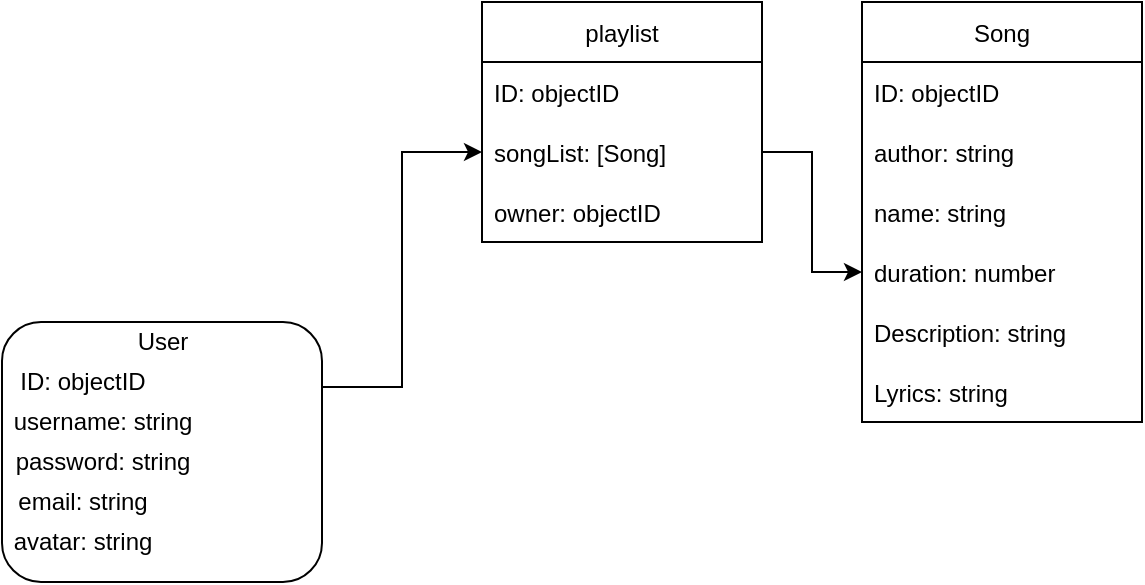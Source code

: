 <mxfile version="18.0.2" type="github">
  <diagram id="zCo9Kmn1e48YX9KFyAF7" name="Page-1">
    <mxGraphModel dx="1778" dy="953" grid="1" gridSize="10" guides="1" tooltips="1" connect="1" arrows="1" fold="1" page="1" pageScale="1" pageWidth="827" pageHeight="1169" math="0" shadow="0">
      <root>
        <mxCell id="0" />
        <mxCell id="1" parent="0" />
        <mxCell id="CPYG3_10rCzEn9R_F4MK-38" style="edgeStyle=orthogonalEdgeStyle;rounded=0;orthogonalLoop=1;jettySize=auto;html=1;exitX=1;exitY=0.25;exitDx=0;exitDy=0;entryX=0;entryY=0.5;entryDx=0;entryDy=0;" edge="1" parent="1" source="CPYG3_10rCzEn9R_F4MK-1" target="CPYG3_10rCzEn9R_F4MK-36">
          <mxGeometry relative="1" as="geometry" />
        </mxCell>
        <mxCell id="CPYG3_10rCzEn9R_F4MK-1" value="" style="rounded=1;whiteSpace=wrap;html=1;" vertex="1" parent="1">
          <mxGeometry x="160" y="240" width="160" height="130" as="geometry" />
        </mxCell>
        <mxCell id="CPYG3_10rCzEn9R_F4MK-2" value="User" style="text;html=1;align=center;verticalAlign=middle;resizable=0;points=[];autosize=1;strokeColor=none;fillColor=none;" vertex="1" parent="1">
          <mxGeometry x="220" y="240" width="40" height="20" as="geometry" />
        </mxCell>
        <mxCell id="CPYG3_10rCzEn9R_F4MK-3" value="ID: objectID" style="text;html=1;align=center;verticalAlign=middle;resizable=0;points=[];autosize=1;strokeColor=none;fillColor=none;" vertex="1" parent="1">
          <mxGeometry x="160" y="260" width="80" height="20" as="geometry" />
        </mxCell>
        <mxCell id="CPYG3_10rCzEn9R_F4MK-6" value="username: string" style="text;html=1;align=center;verticalAlign=middle;resizable=0;points=[];autosize=1;strokeColor=none;fillColor=none;" vertex="1" parent="1">
          <mxGeometry x="160" y="280" width="100" height="20" as="geometry" />
        </mxCell>
        <mxCell id="CPYG3_10rCzEn9R_F4MK-7" value="password: string" style="text;html=1;align=center;verticalAlign=middle;resizable=0;points=[];autosize=1;strokeColor=none;fillColor=none;" vertex="1" parent="1">
          <mxGeometry x="160" y="300" width="100" height="20" as="geometry" />
        </mxCell>
        <mxCell id="CPYG3_10rCzEn9R_F4MK-8" value="email: string" style="text;html=1;align=center;verticalAlign=middle;resizable=0;points=[];autosize=1;strokeColor=none;fillColor=none;" vertex="1" parent="1">
          <mxGeometry x="160" y="320" width="80" height="20" as="geometry" />
        </mxCell>
        <mxCell id="CPYG3_10rCzEn9R_F4MK-9" value="avatar: string" style="text;html=1;align=center;verticalAlign=middle;resizable=0;points=[];autosize=1;strokeColor=none;fillColor=none;" vertex="1" parent="1">
          <mxGeometry x="160" y="340" width="80" height="20" as="geometry" />
        </mxCell>
        <mxCell id="CPYG3_10rCzEn9R_F4MK-34" value="playlist" style="swimlane;fontStyle=0;childLayout=stackLayout;horizontal=1;startSize=30;horizontalStack=0;resizeParent=1;resizeParentMax=0;resizeLast=0;collapsible=1;marginBottom=0;" vertex="1" parent="1">
          <mxGeometry x="400" y="80" width="140" height="120" as="geometry" />
        </mxCell>
        <mxCell id="CPYG3_10rCzEn9R_F4MK-35" value="ID: objectID" style="text;strokeColor=none;fillColor=none;align=left;verticalAlign=middle;spacingLeft=4;spacingRight=4;overflow=hidden;points=[[0,0.5],[1,0.5]];portConstraint=eastwest;rotatable=0;" vertex="1" parent="CPYG3_10rCzEn9R_F4MK-34">
          <mxGeometry y="30" width="140" height="30" as="geometry" />
        </mxCell>
        <mxCell id="CPYG3_10rCzEn9R_F4MK-36" value="songList: [Song]" style="text;strokeColor=none;fillColor=none;align=left;verticalAlign=middle;spacingLeft=4;spacingRight=4;overflow=hidden;points=[[0,0.5],[1,0.5]];portConstraint=eastwest;rotatable=0;" vertex="1" parent="CPYG3_10rCzEn9R_F4MK-34">
          <mxGeometry y="60" width="140" height="30" as="geometry" />
        </mxCell>
        <mxCell id="CPYG3_10rCzEn9R_F4MK-37" value="owner: objectID" style="text;strokeColor=none;fillColor=none;align=left;verticalAlign=middle;spacingLeft=4;spacingRight=4;overflow=hidden;points=[[0,0.5],[1,0.5]];portConstraint=eastwest;rotatable=0;" vertex="1" parent="CPYG3_10rCzEn9R_F4MK-34">
          <mxGeometry y="90" width="140" height="30" as="geometry" />
        </mxCell>
        <mxCell id="CPYG3_10rCzEn9R_F4MK-39" value="Song" style="swimlane;fontStyle=0;childLayout=stackLayout;horizontal=1;startSize=30;horizontalStack=0;resizeParent=1;resizeParentMax=0;resizeLast=0;collapsible=1;marginBottom=0;" vertex="1" parent="1">
          <mxGeometry x="590" y="80" width="140" height="210" as="geometry">
            <mxRectangle x="414" y="260" width="60" height="30" as="alternateBounds" />
          </mxGeometry>
        </mxCell>
        <mxCell id="CPYG3_10rCzEn9R_F4MK-40" value="ID: objectID" style="text;strokeColor=none;fillColor=none;align=left;verticalAlign=middle;spacingLeft=4;spacingRight=4;overflow=hidden;points=[[0,0.5],[1,0.5]];portConstraint=eastwest;rotatable=0;" vertex="1" parent="CPYG3_10rCzEn9R_F4MK-39">
          <mxGeometry y="30" width="140" height="30" as="geometry" />
        </mxCell>
        <mxCell id="CPYG3_10rCzEn9R_F4MK-41" value="author: string" style="text;strokeColor=none;fillColor=none;align=left;verticalAlign=middle;spacingLeft=4;spacingRight=4;overflow=hidden;points=[[0,0.5],[1,0.5]];portConstraint=eastwest;rotatable=0;" vertex="1" parent="CPYG3_10rCzEn9R_F4MK-39">
          <mxGeometry y="60" width="140" height="30" as="geometry" />
        </mxCell>
        <mxCell id="CPYG3_10rCzEn9R_F4MK-42" value="name: string" style="text;strokeColor=none;fillColor=none;align=left;verticalAlign=middle;spacingLeft=4;spacingRight=4;overflow=hidden;points=[[0,0.5],[1,0.5]];portConstraint=eastwest;rotatable=0;" vertex="1" parent="CPYG3_10rCzEn9R_F4MK-39">
          <mxGeometry y="90" width="140" height="30" as="geometry" />
        </mxCell>
        <mxCell id="CPYG3_10rCzEn9R_F4MK-52" value="duration: number" style="text;strokeColor=none;fillColor=none;align=left;verticalAlign=middle;spacingLeft=4;spacingRight=4;overflow=hidden;points=[[0,0.5],[1,0.5]];portConstraint=eastwest;rotatable=0;" vertex="1" parent="CPYG3_10rCzEn9R_F4MK-39">
          <mxGeometry y="120" width="140" height="30" as="geometry" />
        </mxCell>
        <mxCell id="CPYG3_10rCzEn9R_F4MK-53" value="Description: string" style="text;strokeColor=none;fillColor=none;align=left;verticalAlign=middle;spacingLeft=4;spacingRight=4;overflow=hidden;points=[[0,0.5],[1,0.5]];portConstraint=eastwest;rotatable=0;" vertex="1" parent="CPYG3_10rCzEn9R_F4MK-39">
          <mxGeometry y="150" width="140" height="30" as="geometry" />
        </mxCell>
        <mxCell id="CPYG3_10rCzEn9R_F4MK-54" value="Lyrics: string" style="text;strokeColor=none;fillColor=none;align=left;verticalAlign=middle;spacingLeft=4;spacingRight=4;overflow=hidden;points=[[0,0.5],[1,0.5]];portConstraint=eastwest;rotatable=0;" vertex="1" parent="CPYG3_10rCzEn9R_F4MK-39">
          <mxGeometry y="180" width="140" height="30" as="geometry" />
        </mxCell>
        <mxCell id="CPYG3_10rCzEn9R_F4MK-55" style="edgeStyle=orthogonalEdgeStyle;rounded=0;orthogonalLoop=1;jettySize=auto;html=1;exitX=1;exitY=0.5;exitDx=0;exitDy=0;entryX=0;entryY=0.5;entryDx=0;entryDy=0;" edge="1" parent="1" source="CPYG3_10rCzEn9R_F4MK-36" target="CPYG3_10rCzEn9R_F4MK-52">
          <mxGeometry relative="1" as="geometry" />
        </mxCell>
      </root>
    </mxGraphModel>
  </diagram>
</mxfile>
